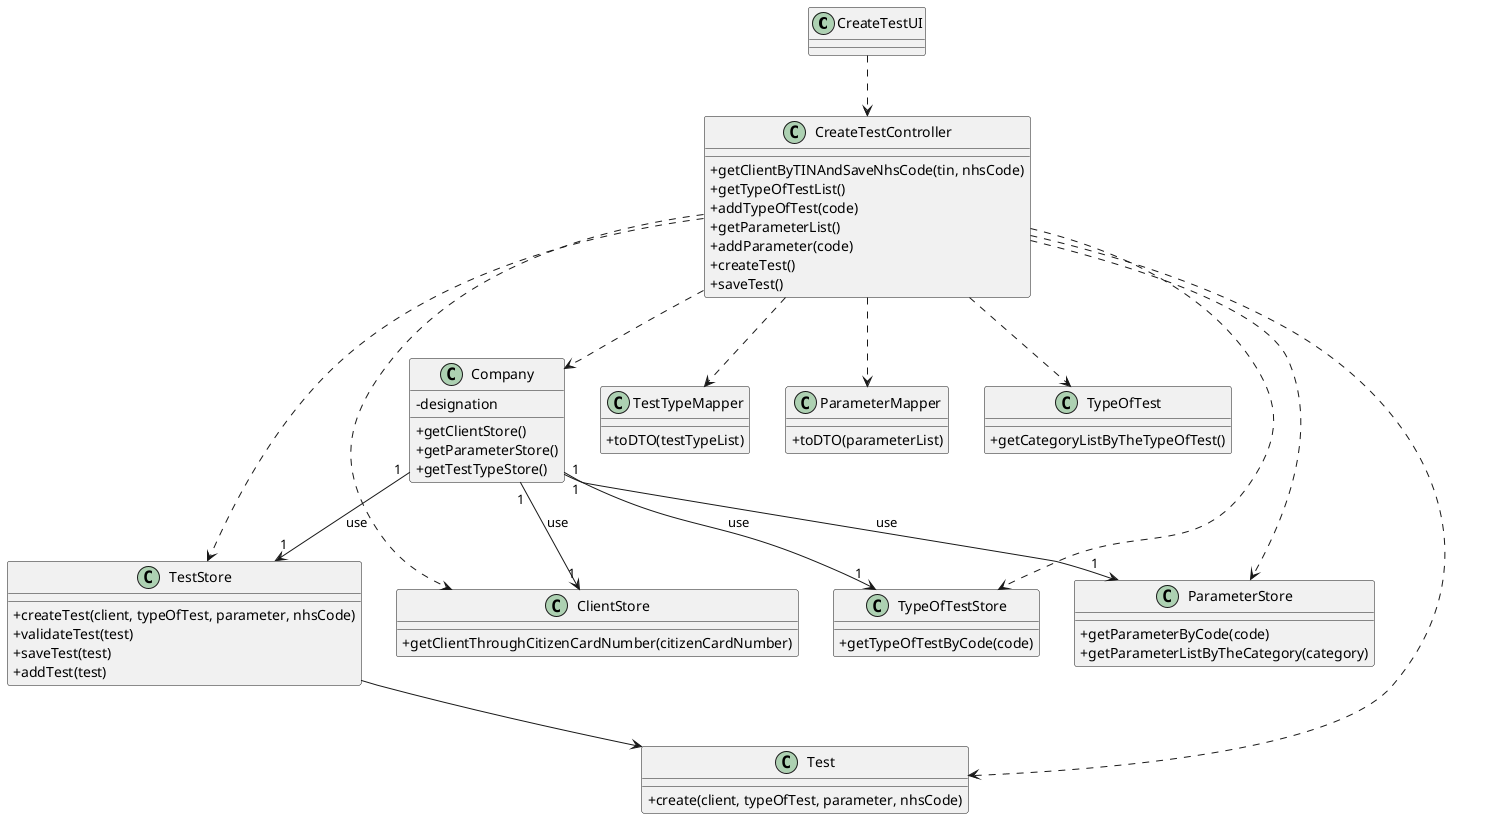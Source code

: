 @startuml
skinparam classAttributeIconSize 0


class CreateTestUI {
}


class ClientStore {
+ getClientThroughCitizenCardNumber(citizenCardNumber)
}


class Company {
- designation
+ getClientStore()
+ getParameterStore()
+ getTestTypeStore()
}



class CreateTestController {
  + getClientByTINAndSaveNhsCode(tin, nhsCode)
  + getTypeOfTestList()
  + addTypeOfTest(code)
  + getParameterList()
  + addParameter(code)
  + createTest()
  + saveTest()

}


class TestStore {
    + createTest(client, typeOfTest, parameter, nhsCode)
    + validateTest(test)
    + saveTest(test)
    + addTest(test)
}

class TestTypeMapper {
    +toDTO(testTypeList)
}

class ParameterMapper {
  +toDTO(parameterList)
}


class TypeOfTest {
  + getCategoryListByTheTypeOfTest()
}

class TypeOfTestStore {
  + getTypeOfTestByCode(code)
}


class ParameterStore {
  + getParameterByCode(code)
  + getParameterListByTheCategory(category)
}

class Test {
  + create(client, typeOfTest, parameter, nhsCode)
}



CreateTestUI ..> CreateTestController

CreateTestController ..> Company

Company "1" --> "1" TestStore : use
Company "1" --> "1" ClientStore : use
Company "1" --> "1" TypeOfTestStore : use
Company "1" --> "1" ParameterStore : use

CreateTestController ..> Test
CreateTestController ..> TestStore
CreateTestController ..> TypeOfTestStore
CreateTestController ..> ClientStore
CreateTestController ..> ParameterStore
CreateTestController ..> ParameterMapper
CreateTestController ..> TypeOfTest
CreateTestController ..> TestTypeMapper

TestStore --> Test



@enduml







